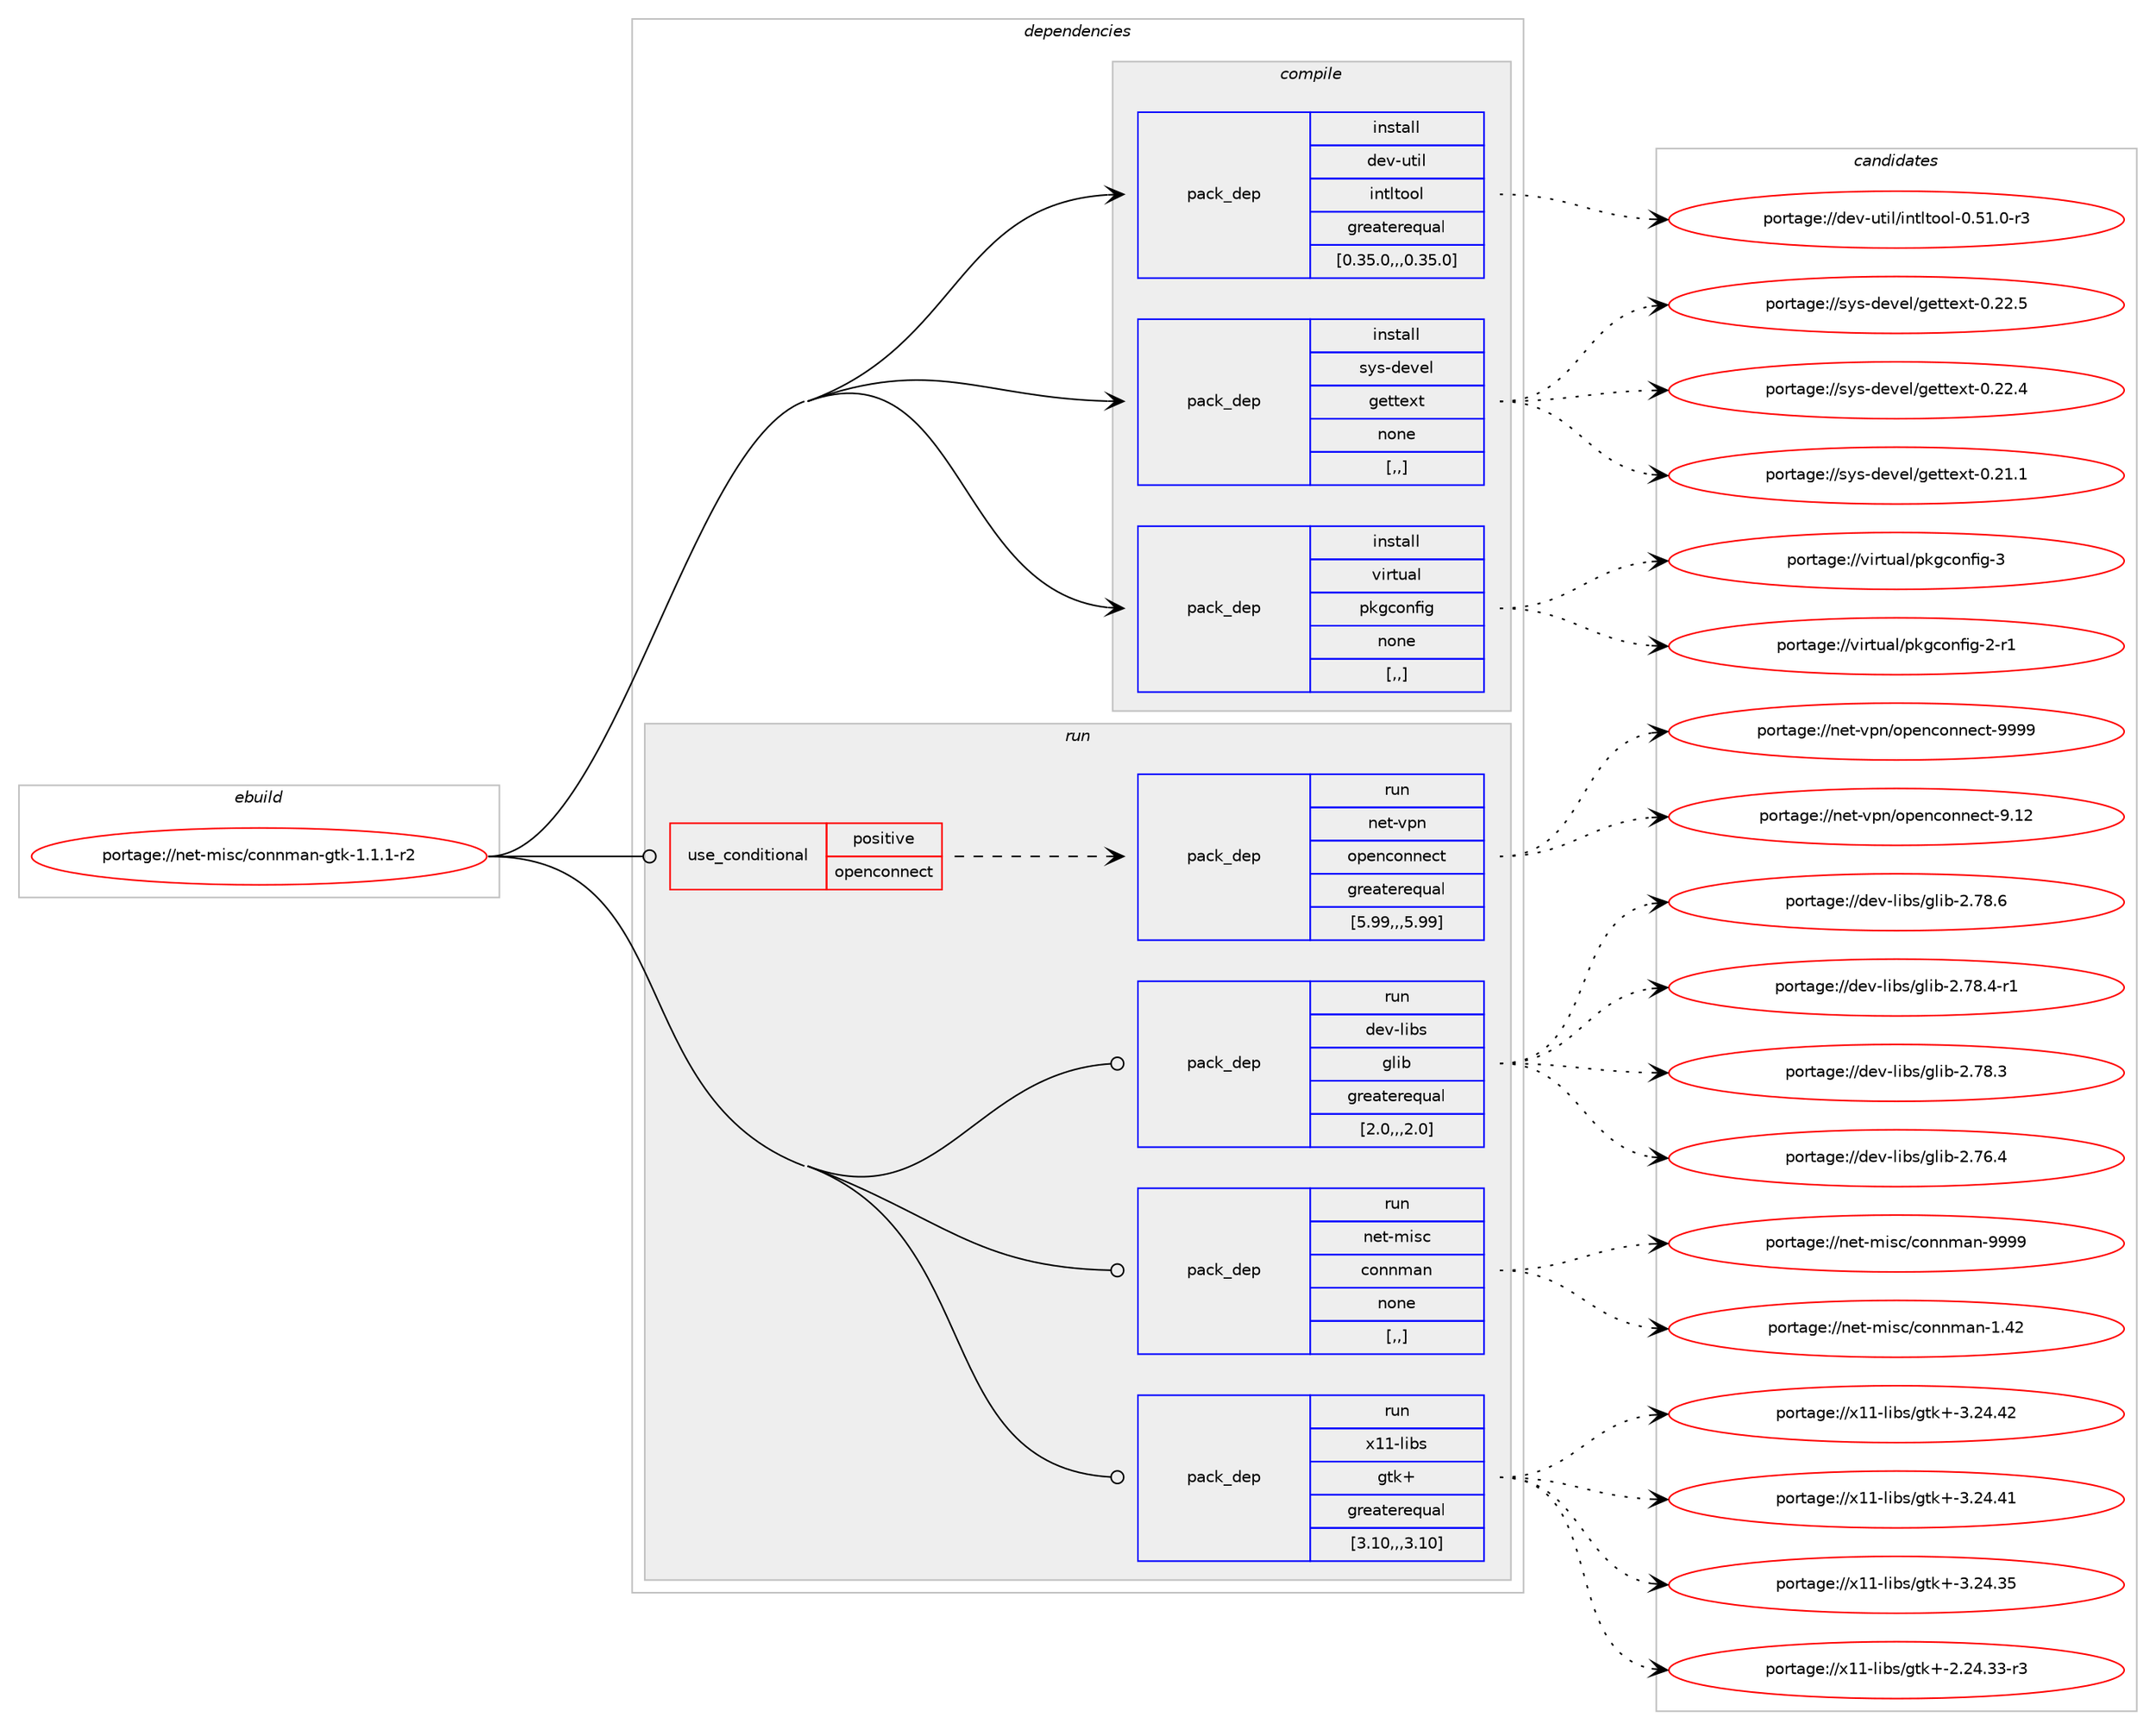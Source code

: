 digraph prolog {

# *************
# Graph options
# *************

newrank=true;
concentrate=true;
compound=true;
graph [rankdir=LR,fontname=Helvetica,fontsize=10,ranksep=1.5];#, ranksep=2.5, nodesep=0.2];
edge  [arrowhead=vee];
node  [fontname=Helvetica,fontsize=10];

# **********
# The ebuild
# **********

subgraph cluster_leftcol {
color=gray;
label=<<i>ebuild</i>>;
id [label="portage://net-misc/connman-gtk-1.1.1-r2", color=red, width=4, href="../net-misc/connman-gtk-1.1.1-r2.svg"];
}

# ****************
# The dependencies
# ****************

subgraph cluster_midcol {
color=gray;
label=<<i>dependencies</i>>;
subgraph cluster_compile {
fillcolor="#eeeeee";
style=filled;
label=<<i>compile</i>>;
subgraph pack268879 {
dependency368234 [label=<<TABLE BORDER="0" CELLBORDER="1" CELLSPACING="0" CELLPADDING="4" WIDTH="220"><TR><TD ROWSPAN="6" CELLPADDING="30">pack_dep</TD></TR><TR><TD WIDTH="110">install</TD></TR><TR><TD>dev-util</TD></TR><TR><TD>intltool</TD></TR><TR><TD>greaterequal</TD></TR><TR><TD>[0.35.0,,,0.35.0]</TD></TR></TABLE>>, shape=none, color=blue];
}
id:e -> dependency368234:w [weight=20,style="solid",arrowhead="vee"];
subgraph pack268880 {
dependency368235 [label=<<TABLE BORDER="0" CELLBORDER="1" CELLSPACING="0" CELLPADDING="4" WIDTH="220"><TR><TD ROWSPAN="6" CELLPADDING="30">pack_dep</TD></TR><TR><TD WIDTH="110">install</TD></TR><TR><TD>sys-devel</TD></TR><TR><TD>gettext</TD></TR><TR><TD>none</TD></TR><TR><TD>[,,]</TD></TR></TABLE>>, shape=none, color=blue];
}
id:e -> dependency368235:w [weight=20,style="solid",arrowhead="vee"];
subgraph pack268881 {
dependency368236 [label=<<TABLE BORDER="0" CELLBORDER="1" CELLSPACING="0" CELLPADDING="4" WIDTH="220"><TR><TD ROWSPAN="6" CELLPADDING="30">pack_dep</TD></TR><TR><TD WIDTH="110">install</TD></TR><TR><TD>virtual</TD></TR><TR><TD>pkgconfig</TD></TR><TR><TD>none</TD></TR><TR><TD>[,,]</TD></TR></TABLE>>, shape=none, color=blue];
}
id:e -> dependency368236:w [weight=20,style="solid",arrowhead="vee"];
}
subgraph cluster_compileandrun {
fillcolor="#eeeeee";
style=filled;
label=<<i>compile and run</i>>;
}
subgraph cluster_run {
fillcolor="#eeeeee";
style=filled;
label=<<i>run</i>>;
subgraph cond96695 {
dependency368237 [label=<<TABLE BORDER="0" CELLBORDER="1" CELLSPACING="0" CELLPADDING="4"><TR><TD ROWSPAN="3" CELLPADDING="10">use_conditional</TD></TR><TR><TD>positive</TD></TR><TR><TD>openconnect</TD></TR></TABLE>>, shape=none, color=red];
subgraph pack268882 {
dependency368238 [label=<<TABLE BORDER="0" CELLBORDER="1" CELLSPACING="0" CELLPADDING="4" WIDTH="220"><TR><TD ROWSPAN="6" CELLPADDING="30">pack_dep</TD></TR><TR><TD WIDTH="110">run</TD></TR><TR><TD>net-vpn</TD></TR><TR><TD>openconnect</TD></TR><TR><TD>greaterequal</TD></TR><TR><TD>[5.99,,,5.99]</TD></TR></TABLE>>, shape=none, color=blue];
}
dependency368237:e -> dependency368238:w [weight=20,style="dashed",arrowhead="vee"];
}
id:e -> dependency368237:w [weight=20,style="solid",arrowhead="odot"];
subgraph pack268883 {
dependency368239 [label=<<TABLE BORDER="0" CELLBORDER="1" CELLSPACING="0" CELLPADDING="4" WIDTH="220"><TR><TD ROWSPAN="6" CELLPADDING="30">pack_dep</TD></TR><TR><TD WIDTH="110">run</TD></TR><TR><TD>dev-libs</TD></TR><TR><TD>glib</TD></TR><TR><TD>greaterequal</TD></TR><TR><TD>[2.0,,,2.0]</TD></TR></TABLE>>, shape=none, color=blue];
}
id:e -> dependency368239:w [weight=20,style="solid",arrowhead="odot"];
subgraph pack268884 {
dependency368240 [label=<<TABLE BORDER="0" CELLBORDER="1" CELLSPACING="0" CELLPADDING="4" WIDTH="220"><TR><TD ROWSPAN="6" CELLPADDING="30">pack_dep</TD></TR><TR><TD WIDTH="110">run</TD></TR><TR><TD>net-misc</TD></TR><TR><TD>connman</TD></TR><TR><TD>none</TD></TR><TR><TD>[,,]</TD></TR></TABLE>>, shape=none, color=blue];
}
id:e -> dependency368240:w [weight=20,style="solid",arrowhead="odot"];
subgraph pack268885 {
dependency368241 [label=<<TABLE BORDER="0" CELLBORDER="1" CELLSPACING="0" CELLPADDING="4" WIDTH="220"><TR><TD ROWSPAN="6" CELLPADDING="30">pack_dep</TD></TR><TR><TD WIDTH="110">run</TD></TR><TR><TD>x11-libs</TD></TR><TR><TD>gtk+</TD></TR><TR><TD>greaterequal</TD></TR><TR><TD>[3.10,,,3.10]</TD></TR></TABLE>>, shape=none, color=blue];
}
id:e -> dependency368241:w [weight=20,style="solid",arrowhead="odot"];
}
}

# **************
# The candidates
# **************

subgraph cluster_choices {
rank=same;
color=gray;
label=<<i>candidates</i>>;

subgraph choice268879 {
color=black;
nodesep=1;
choice1001011184511711610510847105110116108116111111108454846534946484511451 [label="portage://dev-util/intltool-0.51.0-r3", color=red, width=4,href="../dev-util/intltool-0.51.0-r3.svg"];
dependency368234:e -> choice1001011184511711610510847105110116108116111111108454846534946484511451:w [style=dotted,weight="100"];
}
subgraph choice268880 {
color=black;
nodesep=1;
choice115121115451001011181011084710310111611610112011645484650504653 [label="portage://sys-devel/gettext-0.22.5", color=red, width=4,href="../sys-devel/gettext-0.22.5.svg"];
choice115121115451001011181011084710310111611610112011645484650504652 [label="portage://sys-devel/gettext-0.22.4", color=red, width=4,href="../sys-devel/gettext-0.22.4.svg"];
choice115121115451001011181011084710310111611610112011645484650494649 [label="portage://sys-devel/gettext-0.21.1", color=red, width=4,href="../sys-devel/gettext-0.21.1.svg"];
dependency368235:e -> choice115121115451001011181011084710310111611610112011645484650504653:w [style=dotted,weight="100"];
dependency368235:e -> choice115121115451001011181011084710310111611610112011645484650504652:w [style=dotted,weight="100"];
dependency368235:e -> choice115121115451001011181011084710310111611610112011645484650494649:w [style=dotted,weight="100"];
}
subgraph choice268881 {
color=black;
nodesep=1;
choice1181051141161179710847112107103991111101021051034551 [label="portage://virtual/pkgconfig-3", color=red, width=4,href="../virtual/pkgconfig-3.svg"];
choice11810511411611797108471121071039911111010210510345504511449 [label="portage://virtual/pkgconfig-2-r1", color=red, width=4,href="../virtual/pkgconfig-2-r1.svg"];
dependency368236:e -> choice1181051141161179710847112107103991111101021051034551:w [style=dotted,weight="100"];
dependency368236:e -> choice11810511411611797108471121071039911111010210510345504511449:w [style=dotted,weight="100"];
}
subgraph choice268882 {
color=black;
nodesep=1;
choice110101116451181121104711111210111099111110110101991164557575757 [label="portage://net-vpn/openconnect-9999", color=red, width=4,href="../net-vpn/openconnect-9999.svg"];
choice110101116451181121104711111210111099111110110101991164557464950 [label="portage://net-vpn/openconnect-9.12", color=red, width=4,href="../net-vpn/openconnect-9.12.svg"];
dependency368238:e -> choice110101116451181121104711111210111099111110110101991164557575757:w [style=dotted,weight="100"];
dependency368238:e -> choice110101116451181121104711111210111099111110110101991164557464950:w [style=dotted,weight="100"];
}
subgraph choice268883 {
color=black;
nodesep=1;
choice1001011184510810598115471031081059845504655564654 [label="portage://dev-libs/glib-2.78.6", color=red, width=4,href="../dev-libs/glib-2.78.6.svg"];
choice10010111845108105981154710310810598455046555646524511449 [label="portage://dev-libs/glib-2.78.4-r1", color=red, width=4,href="../dev-libs/glib-2.78.4-r1.svg"];
choice1001011184510810598115471031081059845504655564651 [label="portage://dev-libs/glib-2.78.3", color=red, width=4,href="../dev-libs/glib-2.78.3.svg"];
choice1001011184510810598115471031081059845504655544652 [label="portage://dev-libs/glib-2.76.4", color=red, width=4,href="../dev-libs/glib-2.76.4.svg"];
dependency368239:e -> choice1001011184510810598115471031081059845504655564654:w [style=dotted,weight="100"];
dependency368239:e -> choice10010111845108105981154710310810598455046555646524511449:w [style=dotted,weight="100"];
dependency368239:e -> choice1001011184510810598115471031081059845504655564651:w [style=dotted,weight="100"];
dependency368239:e -> choice1001011184510810598115471031081059845504655544652:w [style=dotted,weight="100"];
}
subgraph choice268884 {
color=black;
nodesep=1;
choice11010111645109105115994799111110110109971104557575757 [label="portage://net-misc/connman-9999", color=red, width=4,href="../net-misc/connman-9999.svg"];
choice11010111645109105115994799111110110109971104549465250 [label="portage://net-misc/connman-1.42", color=red, width=4,href="../net-misc/connman-1.42.svg"];
dependency368240:e -> choice11010111645109105115994799111110110109971104557575757:w [style=dotted,weight="100"];
dependency368240:e -> choice11010111645109105115994799111110110109971104549465250:w [style=dotted,weight="100"];
}
subgraph choice268885 {
color=black;
nodesep=1;
choice1204949451081059811547103116107434551465052465250 [label="portage://x11-libs/gtk+-3.24.42", color=red, width=4,href="../x11-libs/gtk+-3.24.42.svg"];
choice1204949451081059811547103116107434551465052465249 [label="portage://x11-libs/gtk+-3.24.41", color=red, width=4,href="../x11-libs/gtk+-3.24.41.svg"];
choice1204949451081059811547103116107434551465052465153 [label="portage://x11-libs/gtk+-3.24.35", color=red, width=4,href="../x11-libs/gtk+-3.24.35.svg"];
choice12049494510810598115471031161074345504650524651514511451 [label="portage://x11-libs/gtk+-2.24.33-r3", color=red, width=4,href="../x11-libs/gtk+-2.24.33-r3.svg"];
dependency368241:e -> choice1204949451081059811547103116107434551465052465250:w [style=dotted,weight="100"];
dependency368241:e -> choice1204949451081059811547103116107434551465052465249:w [style=dotted,weight="100"];
dependency368241:e -> choice1204949451081059811547103116107434551465052465153:w [style=dotted,weight="100"];
dependency368241:e -> choice12049494510810598115471031161074345504650524651514511451:w [style=dotted,weight="100"];
}
}

}
